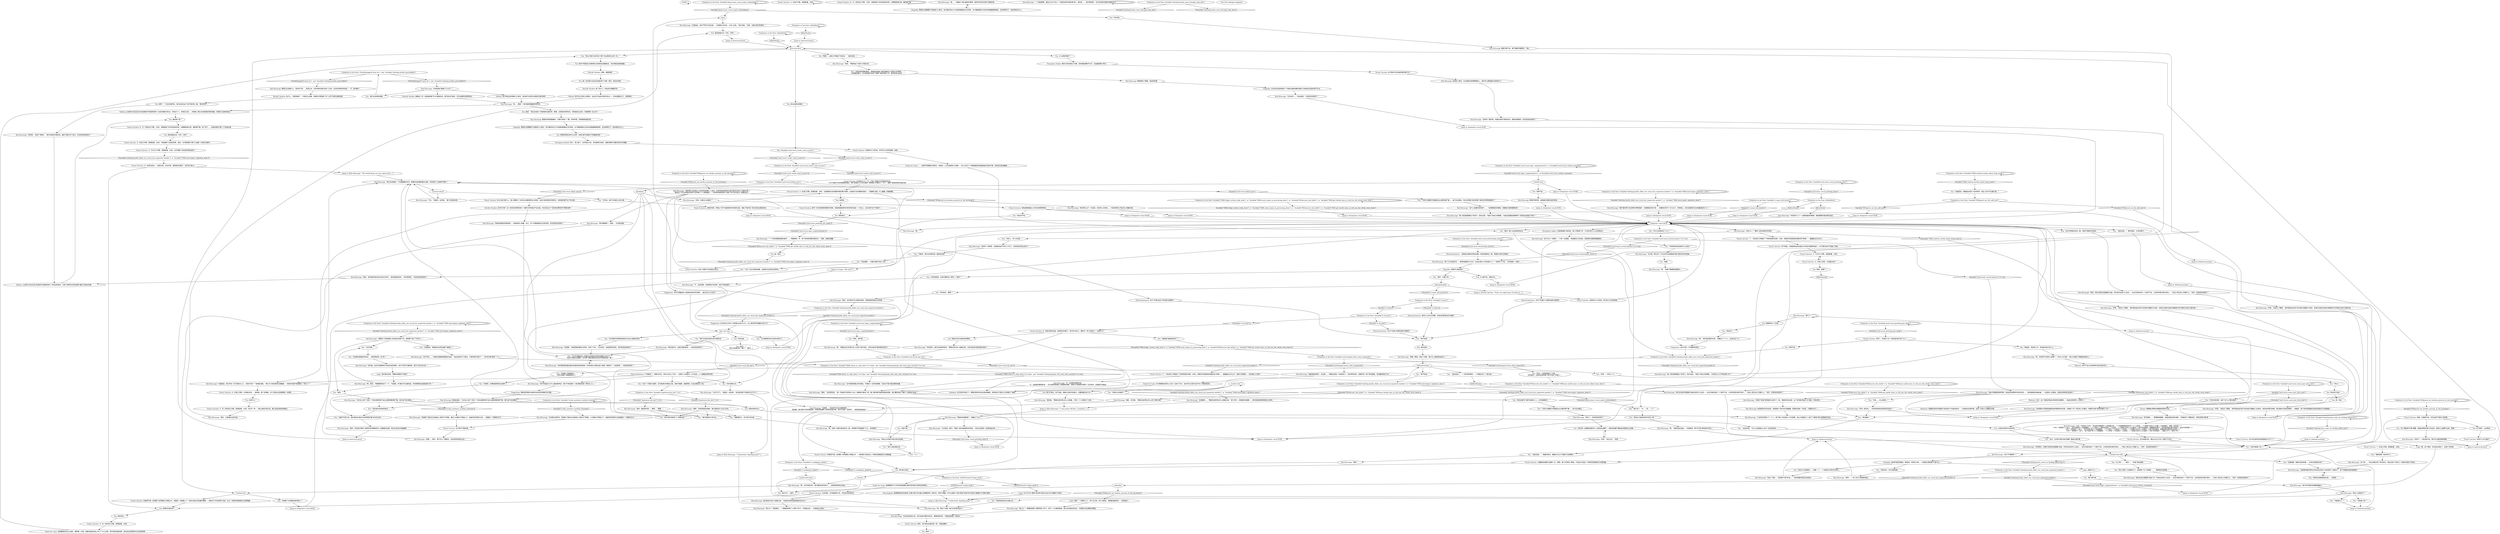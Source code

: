 # YARD / FOOTPRINTS VISCAL
# Easy perception shows prints. Then a medium VISUAL CALCULUS reveals a numbered scheme of footprints. Interaction with the scheme lets you deduce how many vigilantes there were at the hanging, when it happened etc.
# ==================================================
digraph G {
	  0 [label="START"];
	  1 [label="input"];
	  2 [label="You: “好吧，一共有八个人。”"];
	  3 [label="You: “也有可能是个巨人？”"];
	  4 [label="theheavysetone"];
	  5 [label="Jump to: [theheavysetone]"];
	  6 [label="You: “我不知道。”"];
	  7 [label="Footprints in the Dust: Variable[\"yard.viscal_electrochem_driver\"]"];
	  8 [label="Variable[\"yard.viscal_electrochem_driver\"]", shape=diamond];
	  9 [label="!(Variable[\"yard.viscal_electrochem_driver\"])", shape=diamond];
	  10 [label="Kim Kitsuragi: “我认为？”他歪着头。“一群暴徒把某个人带到了树下。不是拖过来——可能是扛过来的。”"];
	  11 [label="Jump to: [footprints viscal HUB]"];
	  12 [label="Footprints in the Dust: Variable[\"yard.viscal_greeting_pre_stage\"]"];
	  13 [label="Variable[\"yard.viscal_greeting_pre_stage\"]", shape=diamond];
	  14 [label="!(Variable[\"yard.viscal_greeting_pre_stage\"])", shape=diamond];
	  15 [label="Visual Calculus: 2）标准工作靴，配钢趾帽，44码。可能是那个金发肌肉男，格伦，也可能是那个脖子上挂着一片拨片的青年。"];
	  16 [label="Visual Calculus: 你做得不错。如同整个世界都陷入黑暗之中——唯有那片足迹在以一种奇妙而美丽的方式燃烧着。"];
	  17 [label="Suggestion: 也许负责搬运的人是想向他的同伴炫耀……展示自己力大无穷？"];
	  18 [label="You: “那群混蛋？绝对参与了。”"];
	  19 [label="Visual Calculus: 2）标准工作靴，配钢趾帽，44码。"];
	  20 [label="Visual Calculus: 3）平头钉工作靴，配钢趾帽，43码。"];
	  21 [label="You: 继续清点。"];
	  22 [label="Visual Calculus: 无法判断。也可能是青少年，步态尚未发育完全。"];
	  23 [label="Footprints in the Dust: Variable[\"plaza.sense_viscal_esprit_withholding\"]"];
	  24 [label="Variable[\"plaza.sense_viscal_esprit_withholding\"]", shape=diamond];
	  25 [label="!(Variable[\"plaza.sense_viscal_esprit_withholding\"])", shape=diamond];
	  26 [label="Kim Kitsuragi: “我知道。”警督在他的笔记本上记录着。“其中一个人把他扛了过来。”"];
	  27 [label="Electrochemistry: 不用重复了，库斯托先生。您的大名无人不知——拉斐尔·A·库斯托。从今往后，人人都要这样称呼您。"];
	  28 [label="Esprit de Corps: 你与警督就法律与人法合一达成了共识。这对你们之间的关系产生了积极的影响。"];
	  29 [label="Perception (Smell): 恶心。恶心极了。在你想吐之前，风向就再次改变，温室的塑料大棚在阵风中扑腾着。"];
	  30 [label="Horrific Necktie: 瞅瞅这二货！他指望滴酒*不沾*就能快活。那可快活不起来，你只会感到无聊和悲伤。"];
	  31 [label="You: “人的一生应当戒骄戒躁。这是我们应有的处世哲学。”"];
	  32 [label="Kim Kitsuragi: “确实。”他环顾四周。“我一开始就不该预设什么的。报案者可能说了谎，整个案件都可能是谎报的结果。我们要再检查一遍吗？还是离开这里？”"];
	  33 [label="Jump to: [footprints viscal HUB]"];
	  34 [label="Kim Kitsuragi: “嗯，是的。”警督稍微考虑了一下。“有道理，他*确实*有点像老鼠。你觉得那些足迹是他留下的？”"];
	  35 [label="Kim Kitsuragi: 他在蓝色的活页上做着记录：“这里还有其他值得留意的地方吗？”"];
	  36 [label="You: 我还挺擅长这一行的，对吧？"];
	  37 [label="Jump to: [footprints viscal HUB]"];
	  38 [label="Jump to: [theheavysetone]"];
	  39 [label="Footprints in the Dust: Variable[\"whirling.hardie_didnt_see_viscal_but_inspected_hardies\"]  or  Variable[\"TASK.interrogate_vigilantes_done\"]"];
	  40 [label="Variable[\"whirling.hardie_didnt_see_viscal_but_inspected_hardies\"]  or  Variable[\"TASK.interrogate_vigilantes_done\"]", shape=diamond];
	  41 [label="!(Variable[\"whirling.hardie_didnt_see_viscal_but_inspected_hardies\"]  or  Variable[\"TASK.interrogate_vigilantes_done\"])", shape=diamond];
	  42 [label="Visual Calculus: 4）标准工作靴，45或者46码……是西奥，那个老烟枪。你几乎能从足迹里看到一丝烟灰……"];
	  43 [label="Footprints in the Dust: Variable[\"tc.name_full_harrier\"]"];
	  44 [label="Variable[\"tc.name_full_harrier\"]", shape=diamond];
	  45 [label="!(Variable[\"tc.name_full_harrier\"])", shape=diamond];
	  46 [label="You: “*司机*右脚鞋子的磨损会比左脚的更严重——油门在右脚边。你还记得我们发现的那个废弃的货車驾驶舱吗？”"];
	  47 [label="Visual Calculus: 哇哦。还是做不到。你实在是*不擅长*这种事。"];
	  48 [label="Kim Kitsuragi: “迄今为止一切顺利——只有一处遗漏。”他望着地上的足迹，因调查的进展而面露喜色。"];
	  49 [label="Footprints in the Dust: IsKimHere()"];
	  50 [label="IsKimHere()", shape=diamond];
	  51 [label="!(IsKimHere())", shape=diamond];
	  52 [label="Kim Kitsuragi: “有意思——暂且把它命名为怪鞋底吧。”\n“真有趣，我们就叫它奇异鞋底吧。如果这就是那个失踪的哈迪兄弟，我可不会有一丝惊讶……真想知道他是谁？”"];
	  53 [label="Logic: 但是为什么？"];
	  54 [label="You: “我还以为是库库诺尔的巨人呢。”"];
	  55 [label="Kim Kitsuragi: “唔。”他摘下眼镜擦拭着镜片。"];
	  56 [label="Kim Kitsuragi: “不过，”他面无一丝笑意。“案子还没解决呢。”"];
	  57 [label="You: “很好，很严谨。”"];
	  58 [label="Volition: 以这种方式证实自己的推测不是很奇怪吗？你有这种想法，正顺了那种在你耳边提供*建议*的家伙的意。"];
	  59 [label="Jump to: [footprints viscal HUB]"];
	  60 [label="You: “我认为我们已经切实了解了在这里发生过的一切。”"];
	  61 [label="You: [离开。]"];
	  62 [label="Footprints in the Dust: Variable[\"XP.discover_the_bullet\"]  or  Variable[\"TASK.get_hardie_boys_to_tell_you_the_whole_story_done\"]"];
	  63 [label="Variable[\"XP.discover_the_bullet\"]  or  Variable[\"TASK.get_hardie_boys_to_tell_you_the_whole_story_done\"]", shape=diamond];
	  64 [label="!(Variable[\"XP.discover_the_bullet\"]  or  Variable[\"TASK.get_hardie_boys_to_tell_you_the_whole_story_done\"])", shape=diamond];
	  65 [label="Kim Kitsuragi: “也许这人是个*司机*？司机右脚的鞋子会比左脚的磨损更严重。因为油门在右脚边。”"];
	  66 [label="Kim Kitsuragi: “我可能猜错了，但是……也可能没错。”"];
	  67 [label="You: “我认为整个工会都参与了。甚至整个马丁内斯都……”（警惕地东张西望。）"];
	  68 [label="Kim Kitsuragi: “这个嘛……”他立刻就无视了你的说法，把这当成了你的又一次因冲动而口不择言。"];
	  69 [label="Kim Kitsuragi: “我们应该听听提图斯·哈迪对此有什么说法——这也许能杀他们一个措手不及，让形势变得对我们有利……”他在小笔记本上写着什么。“完毕，还有别的发现吗？”"];
	  70 [label="Esprit de Corps: 曷城警督坐在办公桌后，摆弄着一支笔，接着在面前的纸上写下了什么东西。那不是他该做的事，他应该在这里和你讨论足迹的事。"];
	  71 [label="Visual Calculus: 6）反常的足迹——轻若无物。步伐平稳。相同款式的靴子，但尺码只有41。"];
	  72 [label="Kim Kitsuragi: “是女人还是孩子？”"];
	  73 [label="Jump to: [theheavysetone]"];
	  74 [label="You: 指向松树。"];
	  75 [label="Jump to: [Kim Kitsuragi: \"\"Understood. Anything else?\"\"]"];
	  76 [label="Empathy: 在沉闷的外表之下，警督觉得你的说法还挺有趣的。虽然他并不真的认为你揭示了真相。"];
	  77 [label="Jump to: [footprints viscal HUB]"];
	  78 [label="Visual Calculus: 泥里有共八对足迹。其中有三对非常显眼，但是……"];
	  79 [label="Kim Kitsuragi: “他似乎穿着某种装甲靴。但这里没有那种外来的足迹……”他的面部肌肉抽动着。“一定是有人扛着他。这里有足够深的足迹吗？”"];
	  80 [label="Kim Kitsuragi: “我认为？一群暴徒把某个重物带到了树下。其中一人扛着受害者。他们在这里走来走去，尤其集中在这棵树的周围。”"];
	  81 [label="Footprints in the Dust: Variable[\"yard.viscal_logic_congratulations\"]"];
	  82 [label="Variable[\"yard.viscal_logic_congratulations\"]", shape=diamond];
	  83 [label="!(Variable[\"yard.viscal_logic_congratulations\"])", shape=diamond];
	  84 [label="Perception (Sight): 泥里保留着几串足迹，是工作靴留下的：大约有6至12人从这里走过。"];
	  85 [label="You: “没有异常的横向靴印，就是我在褴褛飞旋的弹珠机工坊里见过的那种……”\n“没有横纹靴印。无论谁穿着它走进了褴褛飞旋的弹球工坊，都没有来过这里……”"];
	  86 [label="Jump to: [previscal-intro]"];
	  87 [label="Visual Calculus: 你做得不错。如同整个世界都陷入黑暗之中，周围的一切都蒙上了一层标示着无足轻重的薄膜——唯有位于中央的那片足迹，在以一种奇妙而美丽的方式燃烧着。"];
	  88 [label="You: “正如那位联盟官员所说……离奇得如同一出*戏*。”"];
	  89 [label="Kim Kitsuragi: “嗯，也许你是对的，我们要找的另有其人……虽然我觉得未必如此。”"];
	  90 [label="You: 逐一清点。"];
	  91 [label="Footprints in the Dust: Variable[\"XP.figured_out_hardies_present_at_the_lynching\"]"];
	  92 [label="Variable[\"XP.figured_out_hardies_present_at_the_lynching\"]", shape=diamond];
	  93 [label="!(Variable[\"XP.figured_out_hardies_present_at_the_lynching\"])", shape=diamond];
	  94 [label="You: 逐一清点。"];
	  95 [label="Visual Calculus: 7）一双标准工作靴留下了特别明显的轮廓，46码。但鞋印的深度是其他鞋印的*两倍*——重量超过200公斤。"];
	  96 [label="You: “八个。”"];
	  97 [label="Kim Kitsuragi: “很好。”"];
	  98 [label="Kim Kitsuragi: “200？”他考虑了片刻。“有没有可能是两个人的体重之和，一个扛着被绑起来的另一个？比如说，一个身强力壮的工人扛着一个体格接近，奄奄一息的男人？”\n“200？”他思索了一会儿。“会不会是两个人的重量呢，一个人把另一个绑住扛起来了？比如说，一个身强力壮的工人扛着另一个差不多体格的，穿着盔甲的男人？或许是哈迪兄弟中的胖子，坐在中间的那个？”\n“200？”他思索了一会儿。“会不会是*两个人*的重量呢，一个人把另一个扛起来了？比如说：一个身强力壮的工人扛着另一个差不多体格的，被绑起来的即将死去的男人？”\n“200？”他思索了一会儿。“会不会是*两个人*的重量呢，一个人把另一个扛起来了？比如说：一个身强力壮的工人扛着另一个差不多体格的——脑袋上中了一枪的尸体？”"];
	  99 [label="Drama: 想要骗过警督还需要更高明的花招。"];
	  100 [label="Jump to: [footprints viscal HUB]"];
	  101 [label="Kim Kitsuragi: “用担架抬着反而更容易——或者由两人架着。总之，这个问题就留到以后考虑吧。你还有别的发现吗？”"];
	  102 [label="necktie hub"];
	  103 [label="You: 我可不希望自己的精神生活变得如此栩栩如生。我只想回去继续破案。"];
	  104 [label="Kim Kitsuragi: 警督眯起了眼睛。独自思考着。"];
	  105 [label="Kim Kitsuragi: “不。这些靴印都很标准。”\n“不，这些鞋印都很标准——灰尘里的那些看上去像是定制款。或者它们就是些外国货？无论如何，这是靴子的痕迹。”"];
	  106 [label="You: 最后那个呢？"];
	  107 [label="Footprints in the Dust: Variable[\"yard.viscal_logic_congratulations\"]  or Variable[\"yard.viscal_volition_warning\"]"];
	  108 [label="Variable[\"yard.viscal_logic_congratulations\"]  or Variable[\"yard.viscal_volition_warning\"]", shape=diamond];
	  109 [label="!(Variable[\"yard.viscal_logic_congratulations\"]  or Variable[\"yard.viscal_volition_warning\"])", shape=diamond];
	  110 [label="hardies"];
	  111 [label="Visual Calculus: 7）一双标准工作靴留下了特别明显的轮廓，46码。但鞋印的深度是其他鞋印的*两倍*——重量超过200公斤。是胖子安格斯——还扛着什么东西？"];
	  112 [label="Kim Kitsuragi: “我一直没能掌握这个的窍门。因为远视。”他指了指自己的眼镜。“这些足迹看起来眼熟吗？是哈迪兄弟留下的吗？”"];
	  113 [label="Kim Kitsuragi: “这就意味着失踪的女司机还出现在了私刑现场？这就对了，留下怪鞋底足迹的就是她！”"];
	  114 [label="Footprints in the Dust: Variable[\"XP.figured_out_hardies_present_at_the_lynching\"]"];
	  115 [label="Variable[\"XP.figured_out_hardies_present_at_the_lynching\"]", shape=diamond];
	  116 [label="!(Variable[\"XP.figured_out_hardies_present_at_the_lynching\"])", shape=diamond];
	  117 [label="You: “未必。女司机可能对他们隐瞒了毒品交易的事。”"];
	  118 [label="Kim Kitsuragi: “工会的包间里少了一个人。留下第八对足迹的人不在那里。我认为就是这个人留下了被我们称为怪鞋底的足迹。”"];
	  119 [label="Jump to: [Kim Kitsuragi: \"\"We should keep our eyes open aroun...\"]"];
	  120 [label="You: 是男性还是女性？"];
	  121 [label="You: 清点其它足迹。"];
	  122 [label="Kim Kitsuragi: “唔。”他盯着泥里的坑洞。“我数出了二十人。应该比这个少。”"];
	  123 [label="Kim Kitsuragi: “哪几个？”"];
	  124 [label="You: “哪个都不是。”"];
	  125 [label="Footprints in the Dust: Variable[\"yard.viscal_sense_perc_kim_note\"]"];
	  126 [label="Variable[\"yard.viscal_sense_perc_kim_note\"]", shape=diamond];
	  127 [label="!(Variable[\"yard.viscal_sense_perc_kim_note\"])", shape=diamond];
	  128 [label="You: 多说无益。"];
	  129 [label="You: “也许负责搬运的人想通过这种做法向同伴炫耀自己的力气？”\n“他会不会是在炫耀呢？也许那个搬运者想在他的同伴面前表演一番？”"];
	  130 [label="Jump to: [footprints viscal HUB]"];
	  131 [label="You: “我只是一边看着泥里的坑一边胡言乱语罢了，我根本就看不懂这些到底是怎么回事。”"];
	  132 [label="Jump to: [footprints viscal HUB]"];
	  133 [label="Kim Kitsuragi: “我不知道自己为什么要说那种话。我们不用找鼓手，我们要找的是一群码头工人。”"];
	  134 [label="You: “除非这是专门操作机械的工人，也可能是鼓手。”"];
	  135 [label="Footprints in the Dust: Variable[\"tc.kim_mentions_weather_freezing\"]"];
	  136 [label="Variable[\"tc.kim_mentions_weather_freezing\"]", shape=diamond];
	  137 [label="!(Variable[\"tc.kim_mentions_weather_freezing\"])", shape=diamond];
	  138 [label="You: “有意思。如果我能想到这点就好了。”"];
	  139 [label="Footprints in the Dust: Variable[\"whirling.hardie_didnt_see_viscal_but_inspected_hardies\"]  or  Variable[\"TASK.interrogate_vigilantes_done\"]"];
	  140 [label="Variable[\"whirling.hardie_didnt_see_viscal_but_inspected_hardies\"]  or  Variable[\"TASK.interrogate_vigilantes_done\"]", shape=diamond];
	  141 [label="!(Variable[\"whirling.hardie_didnt_see_viscal_but_inspected_hardies\"]  or  Variable[\"TASK.interrogate_vigilantes_done\"])", shape=diamond];
	  142 [label="Visual Calculus: 1）标准工作靴，配钢趾帽，46码。与提图斯在包间里穿的那双靴子相符。这是他们当中最屌的家伙——提图斯·哈迪。头上戴着一顶棒球帽。"];
	  143 [label="Footprints in the Dust: Variable[\"whirling.titus_yeah_we_fucking_killed_him\"]"];
	  144 [label="Variable[\"whirling.titus_yeah_we_fucking_killed_him\"]", shape=diamond];
	  145 [label="!(Variable[\"whirling.titus_yeah_we_fucking_killed_him\"])", shape=diamond];
	  146 [label="You: “她同时还兼营毒品交易……有意思。”"];
	  147 [label="Untitled hub (02)"];
	  148 [label="Jump to: [footprints viscal HUB]"];
	  149 [label="Footprints in the Dust: Variable[\"TASK.confront_hardie_about_drug_trade\"]"];
	  150 [label="Variable[\"TASK.confront_hardie_about_drug_trade\"]", shape=diamond];
	  151 [label="!(Variable[\"TASK.confront_hardie_about_drug_trade\"])", shape=diamond];
	  152 [label="You: “四亿人。”"];
	  153 [label="Jump to: [Kim Kitsuragi: \"\"I was pretty off then. I counted 2...\"]"];
	  154 [label="Jump to: [Logic: \"But why?\"]"];
	  155 [label="Jump to: [Kim Kitsuragi: \"\"Understood. Anything else?\"\"]"];
	  156 [label="oddsolefoothub"];
	  157 [label="Kim Kitsuragi: “一个只用右脚踩底鼓的鼓手……”他解释到一半，停下来继续观察泥里的坑。“没错，这确实很蠢。”"];
	  158 [label="Volition: 以这种方式证实自己的全部推测不是很奇怪吗？站成半圆形的队伍，吊死这个人，把他扛过来……仿佛有人想让你自我感觉判断准确。并满足于这样的结论。"];
	  159 [label="You: 说吧：“一切正如我所料。我们应该在这个院子里庆祝一番，*醉生梦死*。”"];
	  160 [label="Horrific Necktie: 及时行乐吧！这个该死的犯罪现场的一切都与你的假设严丝合缝，你应该在这个*该死的犯罪现场**喝得烂醉*！"];
	  161 [label="Jump to: [previscal-intro]"];
	  162 [label="Visual Calculus: 共有八双靴子在泥里走在走去。"];
	  163 [label="Footprints in the Dust: Variable[\"TASK.fridge_victims_body_done\"]  or  Variable[\"TASK.send_corpse_to_processing_done\"]  or  Variable[\"XP.discover_the_bullet\"]  or  Variable[\"TASK.get_hardie_boys_to_tell_you_the_whole_story_done\"]"];
	  164 [label="Variable[\"TASK.fridge_victims_body_done\"]  or  Variable[\"TASK.send_corpse_to_processing_done\"]  or  Variable[\"XP.discover_the_bullet\"]  or  Variable[\"TASK.get_hardie_boys_to_tell_you_the_whole_story_done\"]", shape=diamond];
	  165 [label="!(Variable[\"TASK.fridge_victims_body_done\"]  or  Variable[\"TASK.send_corpse_to_processing_done\"]  or  Variable[\"XP.discover_the_bullet\"]  or  Variable[\"TASK.get_hardie_boys_to_tell_you_the_whole_story_done\"])", shape=diamond];
	  166 [label="Kim Kitsuragi: “是的，正是通过这些足迹。”"];
	  167 [label="Visual Calculus: 6）轻若无物的足迹。相同款式的靴子，但尺码只有41。像耗子一样小的家伙？一定是小刀！"];
	  168 [label="Electrochemistry: 见识下哈里·姓氏不详的超凡智慧吧！"];
	  169 [label="You: “这与乔伊斯的说法一致，但我不想做任何假设。”"];
	  170 [label="You: （指向足迹。）“很重的家伙。需要200公斤才能留下这种脚印。”"];
	  171 [label="Kim Kitsuragi: “胖子的可能性变得越来越低了。”"];
	  172 [label="Kim Kitsuragi: “唔，就这个问题，我们已经得出结论了。”"];
	  173 [label="Kim Kitsuragi: “明白了。还有其他发现吗？”"];
	  174 [label="Kim Kitsuragi: “也就是说，他们中的一员不是码头工人，而是*司机*？”他眯起双眼。“港口大门前的那场交通堵塞——持续时间是不是和罢工一样长了？”"];
	  175 [label="You: “结案。”"];
	  176 [label="Visual Calculus: 这不是不可能的事。"];
	  177 [label="Visual Calculus: 正确的判断。零度以下的气温能够完好地保存足迹。骚乱*可能*是一周之前在这里发生的。"];
	  178 [label="Kim Kitsuragi: “你说得对。我们应该保持低调。”警督在笔记本上做着记录，又转过身去盯着泥里的足迹了。"];
	  179 [label="Visual Calculus: 大器晚成总要好过废柴一生，警探。整个世界陷入黑暗，只有这片足迹以一种奇妙而美丽的方式燃烧着。"];
	  180 [label="You: “这是不可否认的。露比确实在用自己的货車里开展*复杂的业务*。”"];
	  181 [label="Kim Kitsuragi: 他好像没在听你说话，而是望向了南方的交通堵塞。那里的机械一片死寂，引擎都关闭了……"];
	  182 [label="Untitled hub"];
	  183 [label="Jump to: [footprints viscal HUB]"];
	  184 [label="Electrochemistry: 见识下哈里尔·杜博阿的超凡智慧吧！"];
	  185 [label="Visual Calculus: 当然了，足迹有八对！但哈迪兄弟只有*七人*。"];
	  186 [label="Footprints in the Dust: IsKimHere()"];
	  187 [label="IsKimHere()", shape=diamond];
	  188 [label="!(IsKimHere())", shape=diamond];
	  189 [label="Visual Calculus: 你不知道。光是能把这些足迹区分开就已经堪称奇迹了。多亏寒冷的天气保留了现场。"];
	  190 [label="Visual Calculus: 8）又一双标准工作靴，44码。但鞋底留下的印迹有些异常。右脚鞋底更光滑，磨损更严重。"];
	  191 [label="Kim Kitsuragi: “有多少人？”警督一直在追踪你的视线。"];
	  192 [label="You: （指向足迹。）“脚步很轻。41码的靴子。”"];
	  193 [label="You: （指向足迹。）“一对异常的脚印。一个鞋底比另一个更光滑。”"];
	  194 [label="You: “其中一人把受害者扛了过来。”\n“你说得对，正是吧台旁的那个胖子扛起了受害人。”"];
	  195 [label="Kim Kitsuragi: “我没看到与受害者穿着的装甲靴相符的足迹，你看到了吗？肯定有人扛着他。你看到*别的*更深的脚印了吗？“"];
	  196 [label="Kim Kitsuragi: “是的，他们原本可以用临时担架，或者直接把他拖上绞刑架。”"];
	  197 [label="Kim Kitsuragi: “某个工作台操作员——那种有踏板的工作台？比如在港口工作的细木工人？”他思考了片刻。“也可能是一个鼓手……”"];
	  198 [label="gloatbloat"];
	  199 [label="You: “我们应该戒骄戒躁。”"];
	  200 [label="You: “可能有，我们应该再检查一遍这些足迹。”"];
	  201 [label="Rhetoric: 切记：这个问题非常适合用来质问提图斯——哈迪兄弟的第八人在哪儿？"];
	  202 [label="Kim Kitsuragi: “有可能。这还与受害者死于枪伤的发现相符。他们不得不扛着死者，因为尸体无法行走。”"];
	  203 [label="Kim Kitsuragi: “正是如此。他们不得不为目击者——也就是左邻右舍，上演一出戏。”他补充道：“当然，也是为我们而演戏。”"];
	  204 [label="Footprints in the Dust: Variable[\"yard.sense_viscal_greeting_done\"]"];
	  205 [label="Variable[\"yard.sense_viscal_greeting_done\"]", shape=diamond];
	  206 [label="!(Variable[\"yard.sense_viscal_greeting_done\"])", shape=diamond];
	  207 [label="You: “实际上，有八对足迹。”"];
	  208 [label="You: 沉默不语。"];
	  209 [label="You: “是同一群人在这里来回走动。”"];
	  210 [label="You: [离开。]\n“我们已经都说过一遍了。”[离开。]"];
	  211 [label="Jump to: [Visual Calculus: \"There are eight pairs of tracks in...\"]"];
	  212 [label="You: “*司机*右脚鞋子的磨损会比左脚的更严重——油门在右脚边。”"];
	  213 [label="Kim Kitsuragi: “是啊……鼓手。我不怎么了解鼓手。但这听起来有些沾边。”"];
	  214 [label="You: “你是怎么知道的？”"];
	  215 [label="You: 我很享受鲜活的内心世界，但我们能不能做点不用酗酒的事？"];
	  216 [label="Kim Kitsuragi: “我同意。”他清了清嗓子。“我们的推测可能有误。最好不要立刻下定论。你还有其他发现吗？”"];
	  217 [label="Kim Kitsuragi: “嗯……”他露出了难以置信的表情。虽然你的发言充满了真情实意。"];
	  218 [label="Kim Kitsuragi: “是的，现在就庆祝的话也未免太天真了。推测是很危险的。”他环顾四周。“你还有其他发现吗？”"];
	  219 [label="Kim Kitsuragi: 他扬起了眉毛。在总是面无表情警督脸上，眉毛可以算是最生动的部分了。"];
	  220 [label="Jump to: [previscal-intro]"];
	  221 [label="Jump to: [footprints viscal HUB]"];
	  222 [label="Kim Kitsuragi: “一个病态肥胖，重达250公斤的人？只能说这种可能性很*低*。我在想……”他环顾四周。“也许还有更*普通*的解释方式。”"];
	  223 [label="Jump to: [theheavysetone]"];
	  224 [label="hardieconfession"];
	  225 [label="Logic: 哦，这个简单。实在是太简单了。这是个司机嘛。"];
	  226 [label="You: “这个看起来*非常*重要。都是犯罪现场留下的足迹。但我什么都看不出来，警督！”"];
	  227 [label="You: （自言自语）“为什么这种事这么复杂？我总是失败……”"];
	  228 [label="You: “错大发了。*大——发——了*”"];
	  229 [label="Jump to: [footprints viscal HUB]"];
	  230 [label="You: “我说谎了。”"];
	  231 [label="Kim Kitsuragi: “我不确定……”警督眯起眼睛，试图估算足迹的深度：“你确定吗？我敢肯定，你绝对是在*骗*我。”"];
	  232 [label="Jump to: [theheavysetone]"];
	  233 [label="Kim Kitsuragi: “好吧。你是怎么知道的？”"];
	  234 [label="You: 我行不更名，坐不改姓，鼎鼎大名唤作拉斐尔，还要我重复多少次？！"];
	  235 [label="You: 我一定会想方设法在此情此景下大醉一场的，我向天发誓。"];
	  236 [label="Volition: 我不明白这究竟是什么情况，但你绝不应该听从那条可怕的领带。"];
	  237 [label="You: “没有遗漏。一切都与推测*完全一致*。”"];
	  238 [label="Kim Kitsuragi: “唔。如果一切都与推测完全一致，说明我们可能遗漏了什么。你觉得呢？”"];
	  239 [label="Kim Kitsuragi: “唔。”"];
	  240 [label="You: “也就是说，怪鞋底没出现在褴褛飞旋楼上？”"];
	  241 [label="You: “你指那个长得像老鼠的家伙？”"];
	  242 [label="You: “难道我们被故意误导了？”"];
	  243 [label="You: 我还挺擅长这一行的，对吧？"];
	  244 [label="Kim Kitsuragi: “七对足迹，是吗？”警督一直在追踪着你的视线。“当时在这里的一定是哈迪兄弟……”"];
	  245 [label="You: 沉默不语。"];
	  246 [label="You: 让他好好享受片刻的快乐。"];
	  247 [label="You: “也就是说，怪鞋底出现在了私刑现场，但此人如今不在餐厅里。”"];
	  248 [label="Kim Kitsuragi: “好吧。”他扶正了眼镜。“我怀疑哈迪兄弟不会向我们透露多少信息，但我们还是应该就与贩毒相关的可能性与他们正面对峙。”"];
	  249 [label="Kim Kitsuragi: “好吧。”他扶正了眼镜。“我怀疑哈迪兄弟不会向我们透露此人的身份。就目前的情况来看，我们最好对此保持警惕——我确定，接下来的调查最终还是会把我们引向怪鞋底。”"];
	  250 [label="Visual Calculus: 1）标准工作靴，配钢趾帽，46码。"];
	  251 [label="You: 随便指向几个足迹。"];
	  252 [label="Kim Kitsuragi: “也许*不是那样*？”"];
	  253 [label="Empathy: 他的声音里流露出一股真诚、坦然的兴奋——只是因为想到那*不是*巨人。"];
	  254 [label="You: “你在考虑的是：他们*为什么*要扛着他？”"];
	  255 [label="Visual Calculus: 泥里有共八对足迹。其中有三对非常显眼。"];
	  256 [label="Footprints in the Dust: IsTHCPresent(\"torque_dork\")"];
	  257 [label="IsTHCPresent(\"torque_dork\")", shape=diamond];
	  258 [label="!(IsTHCPresent(\"torque_dork\"))", shape=diamond];
	  259 [label="Kim Kitsuragi: “是的，看起来你我——都是——警察。”"];
	  260 [label="Footprints in the Dust: IsKimHere()"];
	  261 [label="IsKimHere()", shape=diamond];
	  262 [label="!(IsKimHere())", shape=diamond];
	  263 [label="Kim Kitsuragi: “我调查了瑞瓦肖沿海地区上周的天气预报。最近七天都处于零度以下。他被吊死的那天之前——是最后一个暖和的日子。”"];
	  264 [label="Footprints in the Dust: Variable[\"yard.viscal_carried_known\"] == true"];
	  265 [label="Variable[\"yard.viscal_carried_known\"] == true", shape=diamond];
	  266 [label="!(Variable[\"yard.viscal_carried_known\"] == true)", shape=diamond];
	  267 [label="Kim Kitsuragi: “在将他吊起来之后，他们站成半圆形的队伍，看着他被吊死。乍看起来就是一场私刑。”"];
	  268 [label="Volition: 我不会让你称心如意的，这必定不会成为他的任务之一。你讲话要有分寸，领带怪物！"];
	  269 [label="Kim Kitsuragi: 警督环顾四周，追踪着你观察足迹的视线。"];
	  270 [label="Footprints in the Dust: Variable[\"yard.viscal_tracks_read_success\"]"];
	  271 [label="Variable[\"yard.viscal_tracks_read_success\"]", shape=diamond];
	  272 [label="!(Variable[\"yard.viscal_tracks_read_success\"])", shape=diamond];
	  273 [label="Kim Kitsuragi: “正如我之前所说，我调查了瑞瓦肖沿海地区上周的天气预报。七天都处于零度以下。他被吊死的那天之前是最后一个暖和的日子。”"];
	  274 [label="You: 有意思。"];
	  275 [label="Kim Kitsuragi: “别丧气——我也做不到。我们可以稍后再来看看。”"];
	  276 [label="You: “也许是因为受害者拒绝走向为自己准备的刑场。”"];
	  277 [label="Kim Kitsuragi: “有道理。”他来回按动着自己的笔，考虑了片刻。“无论如何，这是值得考虑的。你还有其他发现吗？”"];
	  278 [label="Visual Calculus: 也许超过12个？不。只有八双靴子在泥里走来走去。\n一共八双靴子在泥地里踏来踏去。我们还能在什么地方看到一群穿着工作靴的人？对了，褴褛飞旋食堂里的哈迪兄弟。"];
	  279 [label="Visual Calculus: 4）标准工作靴，45或者46码？"];
	  280 [label="Visual Calculus: 5）另一双标准工作靴，配钢趾帽，44码。"];
	  281 [label="Kim Kitsuragi: “我一直没能掌握这个的窍门。因为远视。”他指了指自己的眼镜。“你发现什么不寻常的事了吗？”"];
	  282 [label="You: “我没骗你。”"];
	  283 [label="Kim Kitsuragi: “我无意反对。这是合理的推测——还有其他发现吗？”"];
	  284 [label="You: “可能是女人？”"];
	  285 [label="Empathy: 他刚开口就后悔了。"];
	  286 [label="You: “你的意思是，在我们要找的人里有一个鼓手？”"];
	  287 [label="Electrochemistry: 一股愉悦沿着你的脊柱消散，宛如地面效应一般。辉煌的才智大显神威！"];
	  288 [label="You: “你认为这里发生了什么？”"];
	  289 [label="Visual Calculus: 也许他是对的。重达200公斤的人*确实*不多见。"];
	  290 [label="Kim Kitsuragi: 警督正在说着什么，但你听不到……突然之间，你的领带仿佛又恢复了生机，在你的耳畔轻声低语——不，是*嘶吼*："];
	  291 [label="Empathy: 也许他对此抱有疑问？毕竟在调查初期阶段就下这种结论显得非常不专业。"];
	  292 [label="Jump to: [footprints viscal HUB]"];
	  293 [label="Authority: 提图斯这样的领袖是不会纵容手下轻易消失的——尤其是在这种时候。这里一定有什么重要的内情。"];
	  294 [label="You: “也许没错。”"];
	  295 [label="Visual Calculus: 5）另一双标准工作靴，配钢趾帽，44码。和2号一样——要么是音乐家尤金，要么是金发肌肉男格伦。"];
	  296 [label="Footprints in the Dust: Variable[\"whirling.hardie_didnt_see_viscal_but_inspected_hardies\"]"];
	  297 [label="Variable[\"whirling.hardie_didnt_see_viscal_but_inspected_hardies\"]", shape=diamond];
	  298 [label="!(Variable[\"whirling.hardie_didnt_see_viscal_but_inspected_hardies\"])", shape=diamond];
	  299 [label="You: “女人啊……”（摇头。）“总是*谎话连篇*。”"];
	  300 [label="Kim Kitsuragi: “我们应该从提图斯·哈迪入手，听他对此有什么说法——这也许能杀他们一个措手不及，让形势变得对我们有利……”他在小笔记本上写着什么。“完毕，还有别的发现吗？”"];
	  301 [label="Footprints in the Dust: Variable[\"yard.viscal_failed_once\"]"];
	  302 [label="Variable[\"yard.viscal_failed_once\"]", shape=diamond];
	  303 [label="!(Variable[\"yard.viscal_failed_once\"])", shape=diamond];
	  304 [label="Visual Calculus: 也许你总是失败的原因是你太*烂*了？"];
	  305 [label="You: “我知道。足迹有八对，但哈迪兄弟只有七人。”"];
	  306 [label="Jump to: [footprints viscal HUB]"];
	  307 [label="You: “我什么都没看出来。”"];
	  308 [label="Logic: 你几乎可以*感受*到这种关联正在自己的大脑额叶中成形。"];
	  309 [label="You: “我不知道。”"];
	  310 [label="You: “我令真相大白。”"];
	  311 [label="You: “见识一下我的大脑吧，这可是意识的黄金王座。我拱手垂裳，披枷带锁。在此治理这片土地。”"];
	  312 [label="Kim Kitsuragi: “被害者穿的靴子，在这里……”警督话说到一半就停住了。风向突然改变，迎面吹来一阵尸体的腐臭。他试图继续说下去……"];
	  313 [label="Kim Kitsuragi: “风向一直在变……你觉得这里有足够深的足迹吗？”"];
	  314 [label="Kim Kitsuragi: 警督好奇地观察着你。沉默只持续了一瞬，风声呼啸，货物绑带咯咯作响。"];
	  315 [label="Kim Kitsuragi: “你觉得我们遗漏了什么吗？”"];
	  316 [label="Jump to: [footprints viscal HUB]"];
	  317 [label="Jump to: [footprints viscal HUB]"];
	  318 [label="You: 我真应该早点做到这种事的。"];
	  319 [label="Electrochemistry: 见识下哈里·杜博阿的超凡智慧吧！"];
	  320 [label="Kim Kitsuragi: 他竖起食指：“也许这人是个*司机*？司机右脚的鞋子会比左脚的磨损更严重。因为油门在右脚边。”"];
	  321 [label="Footprints in the Dust: Variable[\"whirling.hardie_didnt_see_viscal_but_inspected_hardies\"]"];
	  322 [label="Variable[\"whirling.hardie_didnt_see_viscal_but_inspected_hardies\"]", shape=diamond];
	  323 [label="!(Variable[\"whirling.hardie_didnt_see_viscal_but_inspected_hardies\"])", shape=diamond];
	  324 [label="Visual Calculus: 3）平头钉工作靴，配钢趾帽，43码。也许是那个有纹身的帮派成员？"];
	  325 [label="You: 还有什么？"];
	  326 [label="You: 继续清点。"];
	  327 [label="Kim Kitsuragi: “既然我们已经查出了私刑现场的第八人身份。你觉得哈迪和他的兄弟们是否也参与了毒品交易？”\n“看来这个可以证明私刑现场不见的第八个人就是露比……你觉得哈迪和他的‘兄弟们’会不会也参与了贩毒活动？”"];
	  328 [label="Jump to: [footprints viscal HUB]"];
	  329 [label="Rhetoric: 他可不会让你连续两次抢走他的风头。"];
	  330 [label="Kim Kitsuragi: “好吧。”他扶正了眼镜。“我怀疑哈迪兄弟不会向我们透露多少信息，但我们还是应该就与贩毒相关的可能性与他们正面对峙。”"];
	  331 [label="Horrific Necktie: 扯什么，*戒骄戒躁*？！你是怎么回事，轻微至中等残疾了吗？这可不是你该做的事。"];
	  332 [label="You: 等等，是哪个？"];
	  333 [label="You: “可能是个特别胖的人。”\n“也有可能是个极度肥胖的人。”"];
	  334 [label="Kim Kitsuragi: “那是一颗树。就这个问题，我们马上就能得出结论了。”"];
	  335 [label="You: “你是对的，也许没那回事。”"];
	  336 [label="You: “鼓手？太蠢了吧。”"];
	  337 [label="Kim Kitsuragi: “你发现什么了？”金擦拭着他的眼镜，眯起眼镜盯着泥里的足迹。"];
	  338 [label="Visual Calculus: 确实，他们曾在这里站成一排，盯着这棵树。"];
	  339 [label="Kim Kitsuragi: “这样吗？那好吧。如果这有助于警务的话，就悉听尊便吧。你还有其他发现吗？”"];
	  340 [label="previscal-intro"];
	  341 [label="Visual Calculus: 这不是体力劳动者常穿的靴子吗？"];
	  342 [label="You: 清点出确切的数字。"];
	  343 [label="You: Variable[\"yard.viscal_tracks_read_success\"]"];
	  344 [label="Variable[\"yard.viscal_tracks_read_success\"]", shape=diamond];
	  345 [label="!(Variable[\"yard.viscal_tracks_read_success\"])", shape=diamond];
	  346 [label="Footprints in the Dust: Variable[\"XP.discover_the_bullet\"]  or  Variable[\"TASK.get_hardie_boys_to_tell_you_the_whole_story_done\"]"];
	  347 [label="Variable[\"XP.discover_the_bullet\"]  or  Variable[\"TASK.get_hardie_boys_to_tell_you_the_whole_story_done\"]", shape=diamond];
	  348 [label="!(Variable[\"XP.discover_the_bullet\"]  or  Variable[\"TASK.get_hardie_boys_to_tell_you_the_whole_story_done\"])", shape=diamond];
	  349 [label="Logic: 我们喜欢这样。零散的拼图终于完整了。"];
	  350 [label="You: 清点其它足迹。"];
	  351 [label="You: 忍气吞声，以后再说。"];
	  352 [label="Jump to: [previscal-intro]"];
	  353 [label="You: 现在不行。 [离开。]"];
	  354 [label="You: 不告诉他。"];
	  355 [label="You: “可能是小孩？”"];
	  356 [label="Visual Calculus: 他知道很难通过人的步态来辨明性别。"];
	  357 [label="You: “有何高见，警督？”"];
	  358 [label="Encyclopedia: 曷城警督这样的普通人在确认鞋子的归属之前需要思考一段时间。而你不需要。你可以直接了当地*感觉*到其中的关联在大脑额叶中*扭转*成型。"];
	  359 [label="You: 什么都不说，默默点头。"];
	  360 [label="You: “谁敢惹老子，老子就干你全家。”"];
	  361 [label="You: “我们该如何制定下一部律法呢？”"];
	  362 [label="Footprints in the Dust: Variable[\"yard.viscal_the_law\"]"];
	  363 [label="Variable[\"yard.viscal_the_law\"]", shape=diamond];
	  364 [label="!(Variable[\"yard.viscal_the_law\"])", shape=diamond];
	  365 [label="You: “你觉得这些足迹是多久之前的？”"];
	  366 [label="Footprints in the Dust: Variable[\"yard.hanged_boots_soles_inspected\"]"];
	  367 [label="Variable[\"yard.hanged_boots_soles_inspected\"]", shape=diamond];
	  368 [label="!(Variable[\"yard.hanged_boots_soles_inspected\"])", shape=diamond];
	  369 [label="Footprints in the Dust: CheckEquipped(\"neck_tie\")  and  Variable[\"whirling.necktie_personified\"]"];
	  370 [label="CheckEquipped(\"neck_tie\")  and  Variable[\"whirling.necktie_personified\"]", shape=diamond];
	  371 [label="!(CheckEquipped(\"neck_tie\")  and  Variable[\"whirling.necktie_personified\"])", shape=diamond];
	  372 [label="Kim Kitsuragi: “无论如何……”他总结道：“还有别的发现吗？”"];
	  373 [label="You: 什么类型的靴子？"];
	  374 [label="Visual Calculus: 你以为自己是什么，超人警探吗？你还没从宿醉里恢复过来呢，这些只是泥里的凹陷而已。目前根本看不出个所以看。"];
	  375 [label="Kim Kitsuragi: “这不好说……”他靠近观察着怪鞋底的足迹。“这些足迹的尺寸接近。不是同样的*靴子*——但*有可能*是同一个人。”"];
	  376 [label="Kim Kitsuragi: “是的。现在我们拿到了能把所有线索联系在一起确凿的证据。我们应该去问问提图斯。”"];
	  377 [label="Jump to: [theheavysetone]"];
	  378 [label="Kim Kitsuragi: “餐厅里的胖子还没胖到*那种程度*，他更像是农家子弟——体重绝对到不了250公斤。你得承认，他已经是我们见过的最接近的人了。”"];
	  379 [label="Visual Calculus: 8）又一双标准工作靴，44码。但鞋底留下的印迹有些异常。右脚鞋底更光滑，磨损更严重。奇了怪了……这是失踪的*第八个*哈迪兄弟。"];
	  380 [label="Footprints in the Dust: Variable[\"XP.figured_out_the_odd_sole\"]"];
	  381 [label="Variable[\"XP.figured_out_the_odd_sole\"]", shape=diamond];
	  382 [label="!(Variable[\"XP.figured_out_the_odd_sole\"])", shape=diamond];
	  383 [label="footprints viscal HUB"];
	  384 [label="You: “也许被害者当时已经失去意识了。”"];
	  385 [label="You: “我觉得这是没办法确认的。”"];
	  386 [label="Jump to: [footprints viscal HUB]"];
	  387 [label="Electrochemistry: 姓名什么的无关紧要，快发动你那发达的大脑吧！"];
	  388 [label="Footprints in the Dust: Variable[\"reputation.the_law\"] >=1"];
	  389 [label="Variable[\"reputation.the_law\"] >=1", shape=diamond];
	  390 [label="!(Variable[\"reputation.the_law\"] >=1)", shape=diamond];
	  391 [label="You: “我们就是你大爷的法。”"];
	  392 [label="You: “不好说。我们不该吸引过多注意。”"];
	  393 [label="Kim Kitsuragi: “也许是一周之前？七天正好符合报案者向我们提交的时间范围。”"];
	  394 [label="You: 直说：“我正在经历一场轻微的机能失常，警督。这和我的领带有关。很快就会过去的，你能稍等一会儿吗？”"];
	  395 [label="You: 沉默不语。"];
	  396 [label="Footprints in the Dust: Variable[\"TASK.where_is_ruby_done\"] == false  and  Variable[\"whirling.klaasje_full_story_hub_reached\"] == true"];
	  397 [label="Variable[\"TASK.where_is_ruby_done\"] == false  and  Variable[\"whirling.klaasje_full_story_hub_reached\"] == true", shape=diamond];
	  398 [label="!(Variable[\"TASK.where_is_ruby_done\"] == false  and  Variable[\"whirling.klaasje_full_story_hub_reached\"] == true)", shape=diamond];
	  399 [label="Footprints in the Dust: Variable[\"whirling.hardie_went_through_ruby_info\"]"];
	  400 [label="Variable[\"whirling.hardie_went_through_ruby_info\"]", shape=diamond];
	  401 [label="!(Variable[\"whirling.hardie_went_through_ruby_info\"])", shape=diamond];
	  402 [label="Kim Kitsuragi: “收到。”警督掏出了他的小号笔记本。"];
	  403 [label="You: “是的。”"];
	  404 [label="Footprints in the Dust: Variable[\"tc.sandpaper_pedal\"]"];
	  405 [label="Variable[\"tc.sandpaper_pedal\"]", shape=diamond];
	  406 [label="!(Variable[\"tc.sandpaper_pedal\"])", shape=diamond];
	  407 [label="Kim Kitsuragi: “你说得对。但我们还得去找提图斯·哈迪，听听他对此有什么说法——这也许能杀他们一个措手不及，让形势变得对我们有利……”他在小笔记本上写着什么。“完毕，还有别的发现吗？”"];
	  408 [label="Kim Kitsuragi: “呃……警探？”他盯着紧紧攥着领带的你。"];
	  409 [label="Kim Kitsuragi: “那我肯定是数错了。我数出了20人。”"];
	  410 [label="Kim Kitsuragi: 警督沉默不语，摘下眼镜仔细擦拭了一番。"];
	  411 [label="Kim Kitsuragi: “唔，”他激动地点着头。“在我看来，那*并不是*库库诺尔的巨人。”"];
	  412 [label="Kim Kitsuragi: “嗯哼……”这个念头令他感到愉悦。"];
	  413 [label="You: “我无所不知。”"];
	  414 [label="Suggestion: 警督显然很高兴能有机会亲自澄清鼓手的问题。"];
	  415 [label="Kim Kitsuragi: “嗯。”警督在自己的笔记本上记录了相关信息，又转过身去盯着泥里的足迹了。"];
	  416 [label="Logic: 很好！一切都对上了。把人扛过来，把人吊起来，再看着他被吊死——显而易见！"];
	  417 [label="Untitled hub"];
	  418 [label="You: “警督——这是工作靴留下的足迹。”（指向足迹。）"];
	  419 [label="Jump to: [footprints viscal HUB]"];
	  420 [label="You: “其实我也有同样的想法。”"];
	  421 [label="variationsaloud"];
	  422 [label="Footprints in the Dust: Variable[\"whirling.hardie_didnt_see_viscal_but_inspected_hardies\"]"];
	  423 [label="Variable[\"whirling.hardie_didnt_see_viscal_but_inspected_hardies\"]", shape=diamond];
	  424 [label="!(Variable[\"whirling.hardie_didnt_see_viscal_but_inspected_hardies\"])", shape=diamond];
	  425 [label="Footprints in the Dust: Variable[\"whirling.hardie_didnt_see_viscal_but_inspected_hardies\"]  or  Variable[\"TASK.interrogate_vigilantes_done\"]"];
	  426 [label="Variable[\"whirling.hardie_didnt_see_viscal_but_inspected_hardies\"]  or  Variable[\"TASK.interrogate_vigilantes_done\"]", shape=diamond];
	  427 [label="!(Variable[\"whirling.hardie_didnt_see_viscal_but_inspected_hardies\"]  or  Variable[\"TASK.interrogate_vigilantes_done\"])", shape=diamond];
	  428 [label="Visual Calculus: 是吗？他们甚至懒得把靴子换掉。很容易就能把他们和现场的足迹一一对应上，这也未免*过于*容易了。"];
	  429 [label="Kim Kitsuragi: “我们辨认出了一对足迹，但还有七对待查……”他在黑色的小笔记本上做着记录。"];
	  430 [label="Kim Kitsuragi: “明白。我们还得去找提图斯·哈迪，听听他对此有什么说法——这也许能杀他们一个措手不及，让形势变得对我们有利……”他在小笔记本上写着什么。“完毕，还有别的发现吗？”"];
	  431 [label="why cont hub"];
	  432 [label="Composure: 这并不是一个好糊弄的角色。"];
	  433 [label="Kim Kitsuragi: “我还以为你刚才是在清点足迹呢。”"];
	  434 [label="Esprit de Corps: 曷城警督并不认同你拒绝透露与案件密切相关的信息这种做法。"];
	  435 [label="Kim Kitsuragi: “确实，有可能。”警督在他的笔记本上做了某种记录。"];
	  436 [label="You: “但也许*正是那样*——想象一下，一个身高至少两米半的巨人。”"];
	  437 [label="Kim Kitsuragi: “有这个可能——但如果*不是*的话……”他在等着你把这句话说完。"];
	  438 [label="You: “我们对这些足迹的分析可能有误。”"];
	  439 [label="Kim Kitsuragi: “你的意思是他通过展示体能来贬低受害者？本地的勇士单独扛起入侵者？我明白了。话说回来——有其他发现吗？”"];
	  440 [label="Kim Kitsuragi: “是啊，毕竟您就是法律嘛。我们就是这片土地上的法。”"];
	  441 [label="Kim Kitsuragi: “我们应该留意一下交通堵塞的状况，看看有没有嫌犯露出马脚。你觉得这个主意够严谨吗？”"];
	  442 [label="Kim Kitsuragi: “大白于天下。”他面无一丝笑意。“俗话说的是*令真相大白于天下*。”"];
	  443 [label="Empathy: 警督无法理解眼下到底是什么情况。他只看到你在大汗淋漓地揪着自己的领带，出汗量就算是以你的标准衡量都算离谱。在这种情况下，他总得说点什么。"];
	  444 [label="Perception (Sight): 重体力劳动者的工作靴，配有钢趾帽和平头钉。足迹遍布整个院子。"];
	  445 [label="Footprints in the Dust: Variable[\"tc.du_bois\"]"];
	  446 [label="Variable[\"tc.du_bois\"]", shape=diamond];
	  447 [label="!(Variable[\"tc.du_bois\"])", shape=diamond];
	  448 [label="Empathy: 警督无法理解眼下到底是什么情况。他只看到你在大汗淋漓地揪着自己的领带，出汗量就算是以你的标准衡量都算离谱。在这种情况下，他总得说点什么。"];
	  449 [label="Horrific Necktie: 绝了宝贝儿！把这地方操翻天吧！"];
	  450 [label="nohardies"];
	  451 [label="Kim Kitsuragi: “在我看来……”警督在他的笔记本上做着记录。“那个胖子，好像是叫安格斯——很可能是他把受害者扛过来的。”"];
	  452 [label="Kim Kitsuragi: “这样吗？有意思。也就是说他们中有人不见了。还有别的异常之处吗？”"];
	  453 [label="Kim Kitsuragi: “嗯。你觉得不在场的人是哪个？”他马上补充道：“我认为是留下怪鞋底足迹的人。”"];
	  454 [label="Suggestion: 也许他们之中有一位体格出众的大力士。此人想向同伴炫耀自己的力气。"];
	  455 [label="Kim Kitsuragi: “好吧，”他点点头，“继续。”"];
	  456 [label="Kim Kitsuragi: “不，没这回事。忘掉我刚才说的吧，我们不用找鼓手。”"];
	  457 [label="You: “天呐……怎么回事儿？”"];
	  458 [label="Horrific Necktie: 闭嘴，傻逼侏儒！"];
	  459 [label="Kim Kitsuragi: “这不能排除露比的可能性。毕竟每个人都可能换鞋。但这也不是为她定罪的依据。”"];
	  460 [label="You: New dialogue fragment"];
	  461 [label="Kim Kitsuragi: “但我们*知道*受害者的头部中了一枪。更确切的说法是：这个现场是*被设计为*看似一场私刑的。”"];
	  462 [label="Esprit de Corps: ……如果不和警督交流意见，你独自一人无法取得多少进展——他人在何方？你想象着他驾驶着高速行驶的汽車，前轮掠过柏油路面……"];
	  463 [label="You: 若有所思地点头。"];
	  464 [label="Kim Kitsuragi: “我猜这个足迹是瘦小的哈迪兄弟留下的，就是那个缺了门牙的人。”"];
	  465 [label="Footprints in the Dust: Variable[\"tc.harry\"]"];
	  466 [label="Variable[\"tc.harry\"]", shape=diamond];
	  467 [label="!(Variable[\"tc.harry\"])", shape=diamond];
	  468 [label="Kim Kitsuragi: “油门上贴着砂纸的那个……”金调整着他的眼镜，双眼因兴奋而熠熠生辉："];
	  469 [label="You: “先是贩毒，接着又是这种事……这浑水到底有多深？”"];
	  470 [label="Visual Calculus: 还有什么可以做的？"];
	  0 -> 0
	  1 -> 203
	  2 -> 152
	  3 -> 252
	  4 -> 193
	  4 -> 2
	  4 -> 309
	  4 -> 333
	  5 -> 3
	  6 -> 74
	  7 -> 8
	  7 -> 7
	  8 -> 287
	  9 -> 197
	  10 -> 267
	  11 -> 383
	  12 -> 12
	  12 -> 13
	  13 -> 185
	  14 -> 83
	  15 -> 324
	  16 -> 350
	  17 -> 431
	  18 -> 68
	  19 -> 19
	  20 -> 279
	  21 -> 280
	  22 -> 120
	  22 -> 35
	  23 -> 24
	  23 -> 23
	  24 -> 1
	  24 -> 354
	  25 -> 228
	  26 -> 153
	  27 -> 174
	  27 -> 133
	  27 -> 310
	  27 -> 311
	  28 -> 76
	  29 -> 78
	  30 -> 408
	  31 -> 218
	  32 -> 316
	  33 -> 383
	  34 -> 403
	  34 -> 294
	  35 -> 10
	  36 -> 86
	  37 -> 383
	  38 -> 3
	  39 -> 40
	  39 -> 39
	  40 -> 464
	  41 -> 71
	  42 -> 325
	  43 -> 43
	  43 -> 44
	  44 -> 183
	  45 -> 465
	  46 -> 468
	  47 -> 225
	  47 -> 226
	  47 -> 351
	  48 -> 184
	  49 -> 49
	  49 -> 50
	  50 -> 340
	  51 -> 69
	  52 -> 404
	  53 -> 124
	  54 -> 411
	  55 -> 432
	  56 -> 441
	  57 -> 415
	  58 -> 106
	  59 -> 383
	  60 -> 103
	  62 -> 62
	  62 -> 63
	  63 -> 461
	  64 -> 90
	  65 -> 137
	  65 -> 420
	  65 -> 463
	  66 -> 182
	  67 -> 300
	  68 -> 113
	  69 -> 147
	  70 -> 60
	  71 -> 120
	  71 -> 119
	  72 -> 385
	  72 -> 355
	  72 -> 284
	  73 -> 3
	  74 -> 334
	  75 -> 172
	  76 -> 441
	  77 -> 383
	  78 -> 462
	  79 -> 457
	  79 -> 282
	  79 -> 229
	  80 -> 267
	  81 -> 81
	  81 -> 82
	  82 -> 57
	  83 -> 157
	  84 -> 48
	  85 -> 104
	  86 -> 340
	  87 -> 120
	  88 -> 202
	  89 -> 182
	  90 -> 141
	  91 -> 91
	  91 -> 92
	  92 -> 47
	  93 -> 416
	  94 -> 249
	  95 -> 189
	  96 -> 409
	  97 -> 434
	  98 -> 289
	  99 -> 231
	  100 -> 383
	  101 -> 129
	  102 -> 234
	  102 -> 102
	  102 -> 214
	  103 -> 458
	  104 -> 291
	  105 -> 32
	  106 -> 379
	  107 -> 107
	  107 -> 108
	  108 -> 417
	  109 -> 419
	  110 -> 89
	  110 -> 353
	  111 -> 105
	  112 -> 383
	  113 -> 146
	  114 -> 114
	  114 -> 115
	  115 -> 327
	  116 -> 429
	  117 -> 407
	  118 -> 246
	  119 -> 441
	  120 -> 21
	  121 -> 94
	  122 -> 432
	  123 -> 123
	  123 -> 73
	  123 -> 251
	  124 -> 171
	  125 -> 125
	  125 -> 126
	  126 -> 254
	  126 -> 127
	  127 -> 99
	  128 -> 210
	  129 -> 439
	  130 -> 383
	  131 -> 455
	  132 -> 383
	  133 -> 414
	  134 -> 212
	  135 -> 136
	  135 -> 135
	  136 -> 273
	  137 -> 263
	  138 -> 180
	  139 -> 139
	  139 -> 140
	  140 -> 378
	  141 -> 162
	  142 -> 274
	  142 -> 326
	  143 -> 144
	  143 -> 143
	  144 -> 223
	  145 -> 321
	  146 -> 113
	  147 -> 145
	  147 -> 179
	  147 -> 469
	  147 -> 299
	  148 -> 383
	  149 -> 149
	  149 -> 150
	  150 -> 247
	  151 -> 330
	  152 -> 121
	  153 -> 409
	  154 -> 52
	  155 -> 172
	  156 -> 45
	  156 -> 211
	  156 -> 357
	  157 -> 64
	  158 -> 106
	  159 -> 216
	  160 -> 101
	  161 -> 340
	  162 -> 142
	  163 -> 163
	  163 -> 164
	  164 -> 221
	  165 -> 366
	  166 -> 36
	  167 -> 350
	  167 -> 242
	  167 -> 318
	  168 -> 6
	  169 -> 430
	  170 -> 97
	  171 -> 72
	  172 -> 4
	  173 -> 131
	  174 -> 42
	  175 -> 55
	  176 -> 213
	  177 -> 386
	  178 -> 362
	  179 -> 350
	  180 -> 376
	  181 -> 118
	  182 -> 241
	  182 -> 87
	  183 -> 383
	  184 -> 6
	  185 -> 305
	  185 -> 245
	  186 -> 186
	  186 -> 187
	  187 -> 161
	  188 -> 69
	  189 -> 20
	  190 -> 190
	  191 -> 151
	  191 -> 207
	  191 -> 95
	  192 -> 38
	  193 -> 51
	  194 -> 346
	  195 -> 282
	  195 -> 229
	  196 -> 296
	  197 -> 285
	  198 -> 133
	  198 -> 233
	  198 -> 174
	  198 -> 310
	  198 -> 311
	  199 -> 369
	  200 -> 237
	  201 -> 293
	  202 -> 349
	  203 -> 36
	  204 -> 204
	  204 -> 205
	  205 -> 260
	  206 -> 11
	  207 -> 452
	  208 -> 433
	  209 -> 422
	  211 -> 255
	  212 -> 173
	  213 -> 441
	  214 -> 134
	  215 -> 29
	  216 -> 58
	  217 -> 443
	  218 -> 58
	  219 -> 339
	  220 -> 340
	  221 -> 383
	  222 -> 222
	  223 -> 3
	  224 -> 89
	  224 -> 353
	  225 -> 155
	  226 -> 275
	  227 -> 304
	  228 -> 54
	  229 -> 383
	  230 -> 122
	  231 -> 98
	  232 -> 3
	  233 -> 356
	  234 -> 26
	  235 -> 449
	  236 -> 408
	  237 -> 31
	  238 -> 316
	  239 -> 441
	  240 -> 375
	  241 -> 33
	  242 -> 165
	  243 -> 15
	  244 -> 206
	  245 -> 422
	  246 -> 117
	  247 -> 380
	  248 -> 306
	  249 -> 306
	  250 -> 18
	  251 -> 230
	  252 -> 253
	  253 -> 436
	  253 -> 53
	  253 -> 335
	  254 -> 195
	  255 -> 383
	  256 -> 257
	  256 -> 258
	  257 -> 358
	  258 -> 308
	  259 -> 360
	  259 -> 361
	  259 -> 391
	  260 -> 261
	  260 -> 262
	  261 -> 337
	  262 -> 77
	  263 -> 176
	  264 -> 265
	  264 -> 266
	  265 -> 79
	  266 -> 9
	  267 -> 338
	  268 -> 408
	  269 -> 292
	  270 -> 272
	  270 -> 271
	  271 -> 278
	  272 -> 301
	  273 -> 176
	  274 -> 428
	  275 -> 352
	  276 -> 277
	  277 -> 129
	  278 -> 142
	  279 -> 332
	  279 -> 20
	  280 -> 70
	  281 -> 383
	  282 -> 170
	  283 -> 129
	  284 -> 232
	  285 -> 336
	  285 -> 286
	  285 -> 359
	  286 -> 456
	  287 -> 197
	  288 -> 264
	  289 -> 3
	  290 -> 331
	  291 -> 372
	  292 -> 383
	  293 -> 383
	  294 -> 88
	  295 -> 166
	  296 -> 297
	  296 -> 298
	  297 -> 16
	  298 -> 454
	  299 -> 67
	  300 -> 147
	  301 -> 302
	  301 -> 303
	  302 -> 46
	  303 -> 374
	  304 -> 352
	  305 -> 453
	  306 -> 383
	  307 -> 96
	  308 -> 155
	  309 -> 425
	  310 -> 442
	  311 -> 388
	  312 -> 28
	  313 -> 282
	  313 -> 229
	  314 -> 448
	  315 -> 236
	  315 -> 30
	  315 -> 199
	  316 -> 383
	  317 -> 383
	  318 -> 178
	  319 -> 6
	  320 -> 137
	  320 -> 420
	  320 -> 463
	  321 -> 322
	  321 -> 323
	  322 -> 109
	  323 -> 450
	  324 -> 41
	  325 -> 295
	  326 -> 14
	  327 -> 168
	  327 -> 17
	  327 -> 66
	  327 -> 116
	  328 -> 383
	  329 -> 246
	  330 -> 306
	  331 -> 159
	  332 -> 188
	  333 -> 138
	  334 -> 4
	  335 -> 412
	  336 -> 156
	  337 -> 383
	  338 -> 61
	  339 -> 316
	  340 -> 418
	  340 -> 60
	  340 -> 373
	  340 -> 342
	  341 -> 219
	  342 -> 343
	  343 -> 344
	  343 -> 345
	  344 -> 270
	  345 -> 270
	  346 -> 347
	  346 -> 348
	  347 -> 201
	  348 -> 435
	  349 -> 34
	  350 -> 110
	  351 -> 470
	  352 -> 340
	  354 -> 410
	  355 -> 232
	  356 -> 130
	  356 -> 5
	  356 -> 413
	  357 -> 196
	  358 -> 155
	  359 -> 132
	  360 -> 238
	  361 -> 441
	  362 -> 363
	  362 -> 364
	  363 -> 27
	  364 -> 76
	  365 -> 393
	  366 -> 368
	  366 -> 367
	  367 -> 194
	  368 -> 312
	  369 -> 370
	  369 -> 371
	  370 -> 290
	  371 -> 315
	  372 -> 317
	  373 -> 444
	  374 -> 160
	  375 -> 396
	  376 -> 220
	  377 -> 3
	  378 -> 37
	  379 -> 243
	  380 -> 381
	  380 -> 382
	  381 -> 148
	  382 -> 248
	  383 -> 192
	  383 -> 288
	  383 -> 169
	  383 -> 365
	  383 -> 239
	  383 -> 209
	  383 -> 84
	  383 -> 191
	  384 -> 100
	  385 -> 172
	  386 -> 383
	  387 -> 6
	  388 -> 389
	  388 -> 390
	  389 -> 440
	  390 -> 259
	  391 -> 441
	  392 -> 177
	  393 -> 175
	  394 -> 314
	  395 -> 269
	  396 -> 397
	  396 -> 398
	  397 -> 459
	  398 -> 32
	  399 -> 400
	  399 -> 401
	  402 -> 85
	  403 -> 65
	  404 -> 405
	  404 -> 406
	  405 -> 224
	  406 -> 256
	  407 -> 147
	  408 -> 394
	  408 -> 158
	  409 -> 208
	  409 -> 227
	  409 -> 244
	  410 -> 228
	  411 -> 377
	  412 -> 377
	  413 -> 154
	  414 -> 320
	  415 -> 362
	  416 -> 80
	  417 -> 59
	  417 -> 395
	  417 -> 198
	  418 -> 402
	  419 -> 383
	  420 -> 180
	  421 -> 56
	  421 -> 392
	  422 -> 424
	  422 -> 423
	  423 -> 111
	  424 -> 281
	  425 -> 426
	  425 -> 427
	  426 -> 451
	  427 -> 25
	  428 -> 326
	  429 -> 328
	  430 -> 147
	  431 -> 128
	  431 -> 276
	  431 -> 384
	  431 -> 438
	  432 -> 422
	  433 -> 1
	  433 -> 307
	  434 -> 22
	  435 -> 52
	  436 -> 437
	  437 -> 377
	  438 -> 283
	  439 -> 129
	  440 -> 360
	  440 -> 361
	  440 -> 391
	  441 -> 421
	  442 -> 75
	  443 -> 217
	  444 -> 341
	  445 -> 446
	  445 -> 447
	  446 -> 319
	  447 -> 167
	  448 -> 215
	  449 -> 268
	  450 -> 353
	  450 -> 93
	  451 -> 153
	  452 -> 200
	  453 -> 329
	  454 -> 431
	  455 -> 131
	  456 -> 320
	  457 -> 313
	  458 -> 235
	  459 -> 32
	  461 -> 181
	  462 -> 209
	  463 -> 118
	  464 -> 240
	  464 -> 403
	  464 -> 294
	  465 -> 466
	  465 -> 467
	  466 -> 445
	  467 -> 387
	  468 -> 112
	  469 -> 113
	  470 -> 352
}


